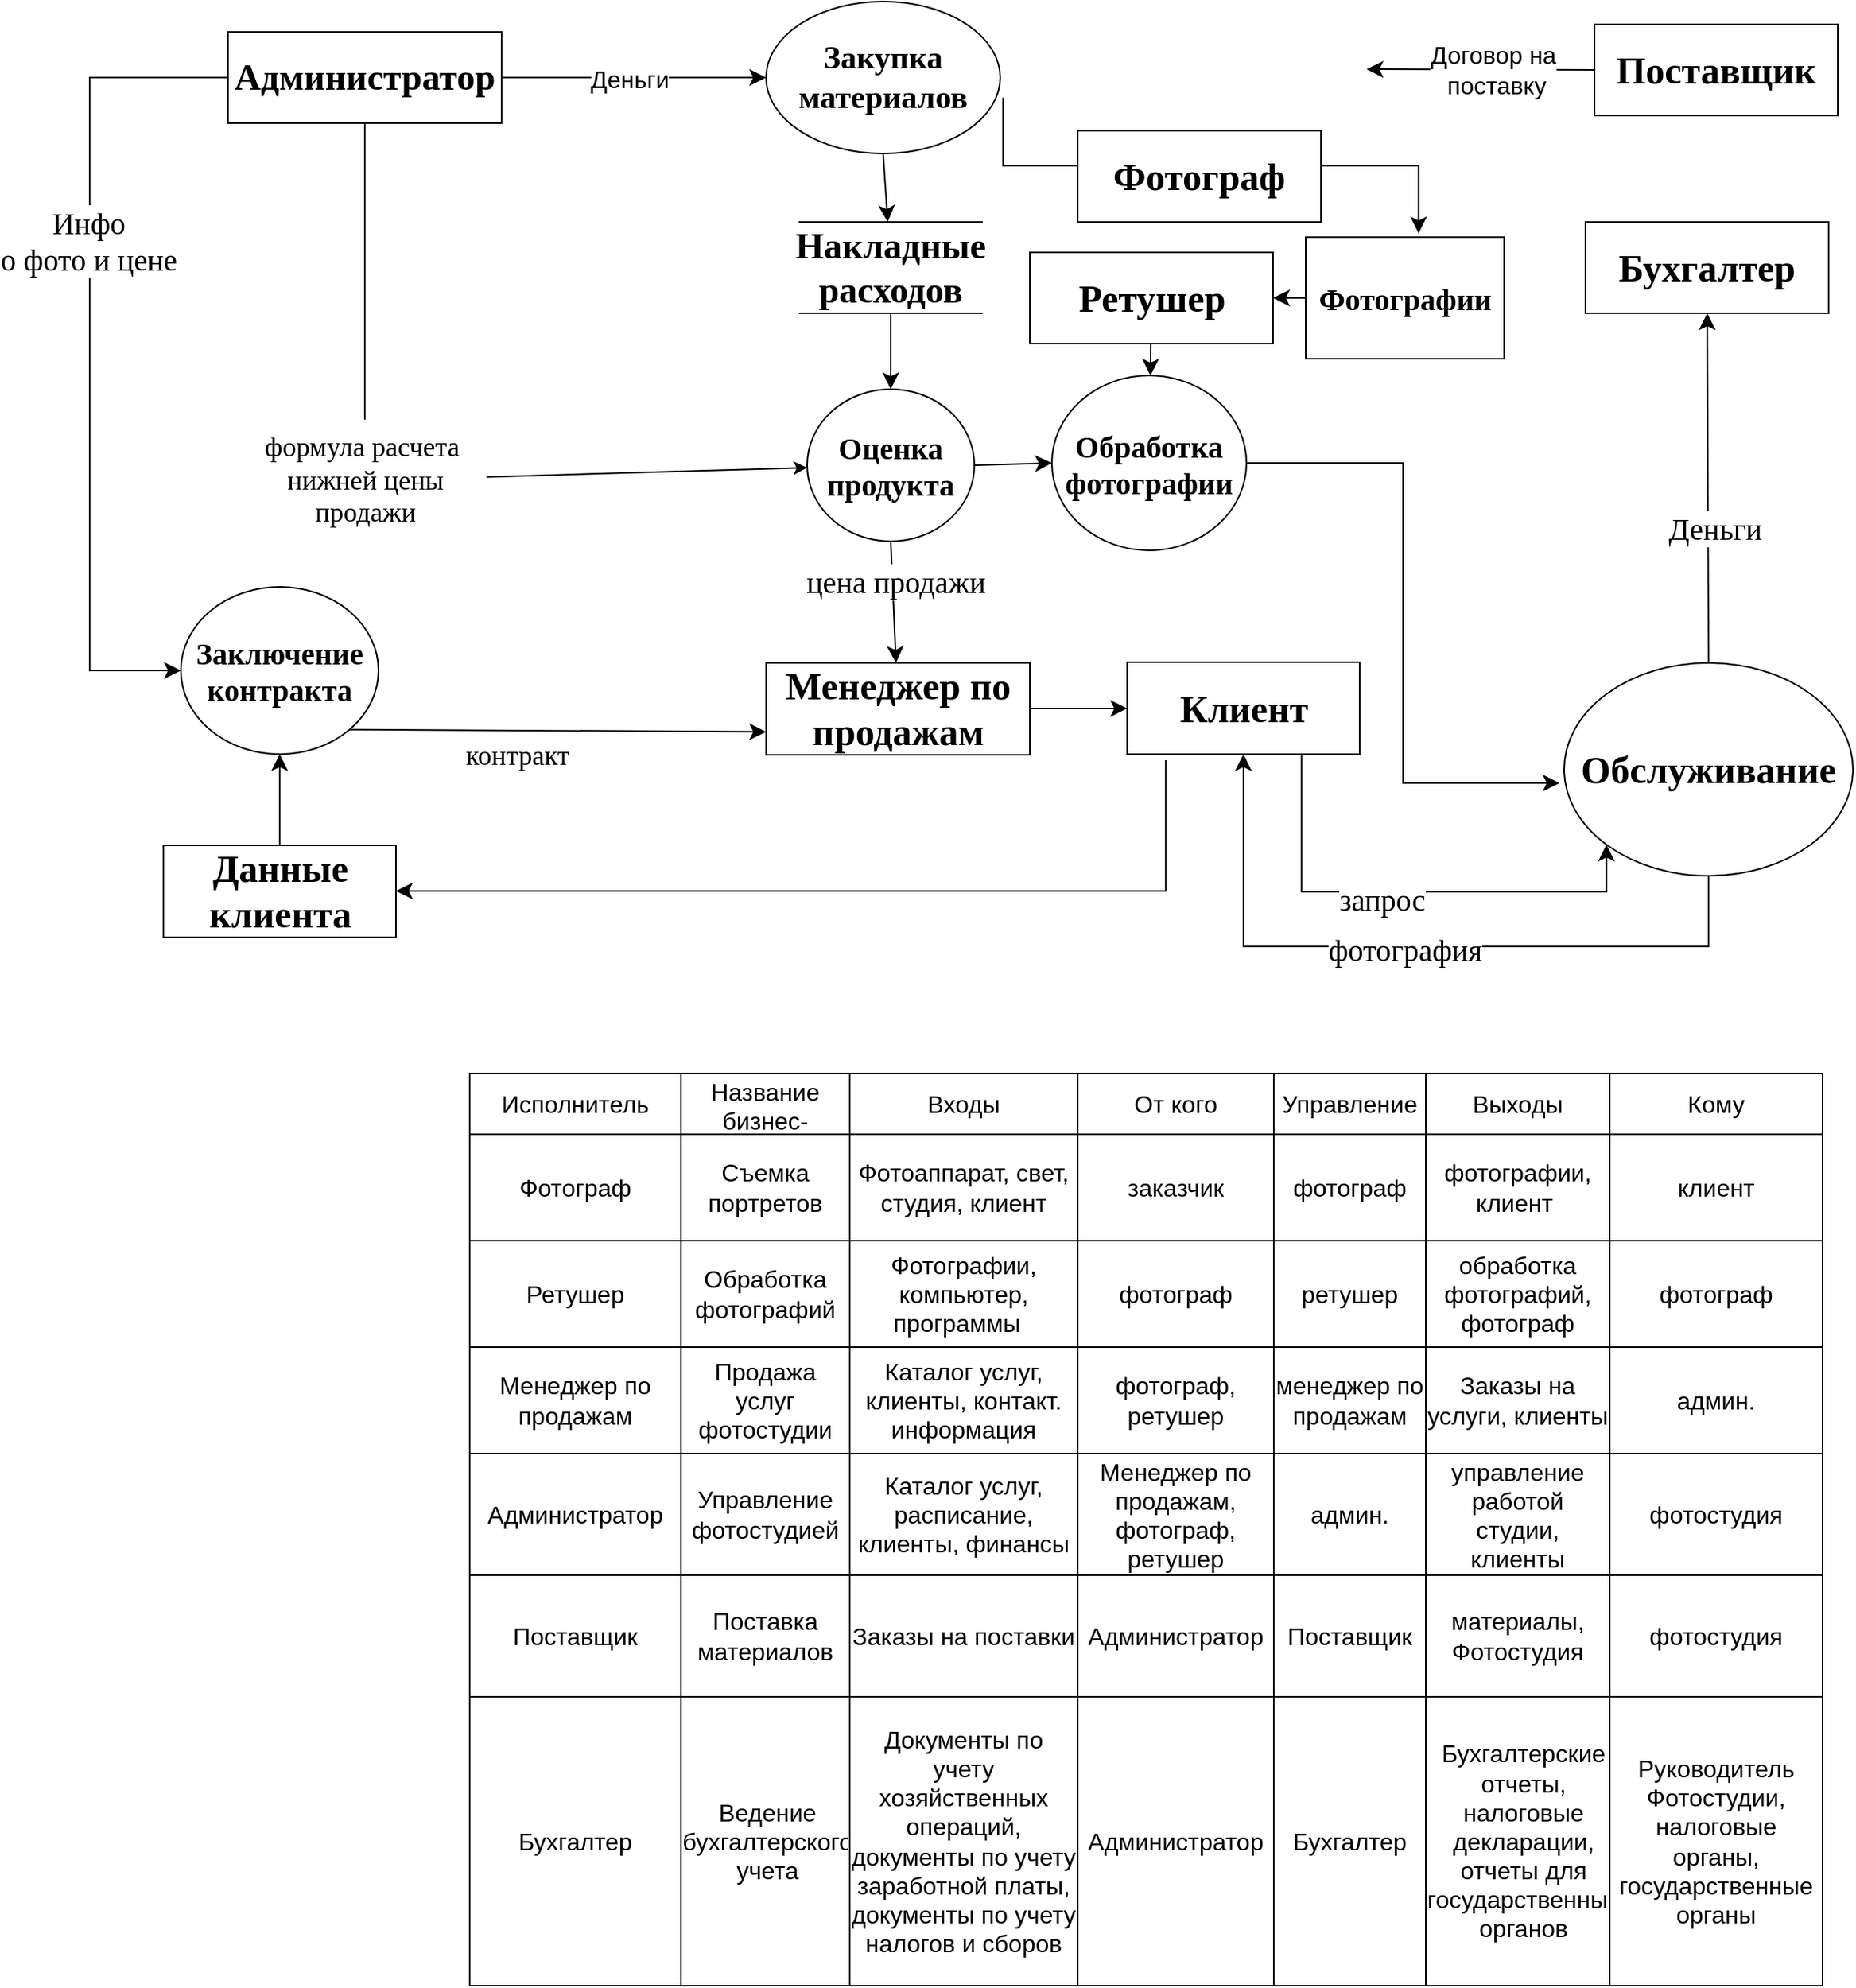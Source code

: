<mxfile version="22.1.20" type="github">
  <diagram name="Страница — 1" id="czUcI-qYhw4pRouQP_-Z">
    <mxGraphModel dx="1906" dy="1531" grid="1" gridSize="10" guides="1" tooltips="1" connect="1" arrows="1" fold="1" page="1" pageScale="1" pageWidth="827" pageHeight="1169" math="0" shadow="0">
      <root>
        <mxCell id="0" />
        <mxCell id="1" parent="0" />
        <mxCell id="3foTuXjZa9yjILKBP0uG-3" value="&lt;b style=&quot;border-color: var(--border-color); font-family: &amp;quot;Times New Roman&amp;quot;; font-size: 21px;&quot;&gt;Закупка материалов&lt;/b&gt;" style="ellipse;whiteSpace=wrap;html=1;" parent="1" vertex="1">
          <mxGeometry x="105" y="35" width="154" height="100" as="geometry" />
        </mxCell>
        <mxCell id="3foTuXjZa9yjILKBP0uG-4" value="&lt;font size=&quot;1&quot; face=&quot;Times New Roman&quot; style=&quot;&quot;&gt;&lt;b style=&quot;font-size: 20px;&quot;&gt;Заключение контракта&lt;/b&gt;&lt;/font&gt;" style="ellipse;whiteSpace=wrap;html=1;" parent="1" vertex="1">
          <mxGeometry x="-280" y="420" width="130" height="110" as="geometry" />
        </mxCell>
        <mxCell id="3foTuXjZa9yjILKBP0uG-5" value="&lt;font style=&quot;font-size: 25px;&quot; face=&quot;Times New Roman&quot;&gt;&lt;b&gt;Обслуживание&lt;/b&gt;&lt;/font&gt;" style="ellipse;whiteSpace=wrap;html=1;" parent="1" vertex="1">
          <mxGeometry x="630" y="470" width="190" height="140" as="geometry" />
        </mxCell>
        <mxCell id="qbAMwlXeR4gNUbQ7bPje-84" style="edgeStyle=none;curved=1;rounded=0;orthogonalLoop=1;jettySize=auto;html=1;exitX=0.5;exitY=1;exitDx=0;exitDy=0;fontSize=12;startSize=8;endSize=8;" edge="1" parent="1" source="3foTuXjZa9yjILKBP0uG-6" target="3foTuXjZa9yjILKBP0uG-18">
          <mxGeometry relative="1" as="geometry" />
        </mxCell>
        <mxCell id="qbAMwlXeR4gNUbQ7bPje-85" value="&lt;font face=&quot;Times New Roman&quot; style=&quot;font-size: 20px;&quot;&gt;цена продажи&lt;/font&gt;" style="edgeLabel;html=1;align=center;verticalAlign=middle;resizable=0;points=[];fontSize=16;" vertex="1" connectable="0" parent="qbAMwlXeR4gNUbQ7bPje-84">
          <mxGeometry x="-0.354" y="2" relative="1" as="geometry">
            <mxPoint as="offset" />
          </mxGeometry>
        </mxCell>
        <mxCell id="qbAMwlXeR4gNUbQ7bPje-137" style="edgeStyle=none;curved=1;rounded=0;orthogonalLoop=1;jettySize=auto;html=1;exitX=1;exitY=0.5;exitDx=0;exitDy=0;entryX=0;entryY=0.5;entryDx=0;entryDy=0;fontSize=12;startSize=8;endSize=8;" edge="1" parent="1" source="3foTuXjZa9yjILKBP0uG-6" target="qbAMwlXeR4gNUbQ7bPje-127">
          <mxGeometry relative="1" as="geometry" />
        </mxCell>
        <mxCell id="3foTuXjZa9yjILKBP0uG-6" value="&lt;b style=&quot;border-color: var(--border-color); font-size: 16px;&quot;&gt;&lt;font style=&quot;border-color: var(--border-color); font-size: 20px;&quot; face=&quot;Times New Roman&quot;&gt;Оценка продукта&lt;/font&gt;&lt;/b&gt;" style="ellipse;whiteSpace=wrap;html=1;" parent="1" vertex="1">
          <mxGeometry x="132" y="290" width="110" height="100" as="geometry" />
        </mxCell>
        <mxCell id="3foTuXjZa9yjILKBP0uG-13" value="" style="rounded=0;whiteSpace=wrap;html=1;" parent="1" vertex="1">
          <mxGeometry x="650" y="50" width="160" height="60" as="geometry" />
        </mxCell>
        <mxCell id="qbAMwlXeR4gNUbQ7bPje-88" style="edgeStyle=none;curved=1;rounded=0;orthogonalLoop=1;jettySize=auto;html=1;fontSize=12;startSize=8;endSize=8;exitX=0.5;exitY=0;exitDx=0;exitDy=0;" edge="1" parent="1" source="3foTuXjZa9yjILKBP0uG-5" target="3foTuXjZa9yjILKBP0uG-14">
          <mxGeometry relative="1" as="geometry">
            <mxPoint x="740" y="313" as="sourcePoint" />
            <mxPoint x="740.806" y="542.5" as="targetPoint" />
          </mxGeometry>
        </mxCell>
        <mxCell id="qbAMwlXeR4gNUbQ7bPje-91" value="&lt;font size=&quot;1&quot; face=&quot;Times New Roman&quot; style=&quot;&quot;&gt;&lt;span style=&quot;font-size: 20px;&quot;&gt;Деньги&lt;/span&gt;&lt;/font&gt;" style="edgeLabel;html=1;align=center;verticalAlign=middle;resizable=0;points=[];fontSize=16;" vertex="1" connectable="0" parent="qbAMwlXeR4gNUbQ7bPje-88">
          <mxGeometry x="-0.221" y="-4" relative="1" as="geometry">
            <mxPoint as="offset" />
          </mxGeometry>
        </mxCell>
        <mxCell id="3foTuXjZa9yjILKBP0uG-14" value="&lt;font face=&quot;Times New Roman&quot; style=&quot;font-size: 25px;&quot;&gt;&lt;b&gt;Бухгалтер&lt;/b&gt;&lt;/font&gt;" style="rounded=0;whiteSpace=wrap;html=1;" parent="1" vertex="1">
          <mxGeometry x="644" y="180" width="160" height="60" as="geometry" />
        </mxCell>
        <mxCell id="3foTuXjZa9yjILKBP0uG-15" value="&lt;font style=&quot;font-size: 25px;&quot; face=&quot;Times New Roman&quot;&gt;&lt;b&gt;Клиент&lt;/b&gt;&lt;/font&gt;" style="rounded=0;whiteSpace=wrap;html=1;" parent="1" vertex="1">
          <mxGeometry x="342.5" y="469.55" width="153" height="60.45" as="geometry" />
        </mxCell>
        <mxCell id="qbAMwlXeR4gNUbQ7bPje-76" style="edgeStyle=none;curved=1;rounded=0;orthogonalLoop=1;jettySize=auto;html=1;exitX=0.5;exitY=0;exitDx=0;exitDy=0;fontSize=12;startSize=8;endSize=8;" edge="1" parent="1" source="3foTuXjZa9yjILKBP0uG-16" target="3foTuXjZa9yjILKBP0uG-4">
          <mxGeometry relative="1" as="geometry" />
        </mxCell>
        <mxCell id="3foTuXjZa9yjILKBP0uG-16" value="&lt;b&gt;&lt;font style=&quot;font-size: 25px;&quot; face=&quot;Times New Roman&quot;&gt;Данные клиента&lt;/font&gt;&lt;/b&gt;" style="rounded=0;whiteSpace=wrap;html=1;" parent="1" vertex="1">
          <mxGeometry x="-291.5" y="590" width="153" height="60.45" as="geometry" />
        </mxCell>
        <mxCell id="qbAMwlXeR4gNUbQ7bPje-138" style="edgeStyle=none;curved=1;rounded=0;orthogonalLoop=1;jettySize=auto;html=1;exitX=0;exitY=0.5;exitDx=0;exitDy=0;entryX=1;entryY=0.5;entryDx=0;entryDy=0;fontSize=12;startSize=8;endSize=8;" edge="1" parent="1" source="3foTuXjZa9yjILKBP0uG-17" target="qbAMwlXeR4gNUbQ7bPje-124">
          <mxGeometry relative="1" as="geometry" />
        </mxCell>
        <mxCell id="3foTuXjZa9yjILKBP0uG-17" value="&lt;font style=&quot;font-size: 20px;&quot; face=&quot;Times New Roman&quot;&gt;&lt;b&gt;Фотографии&lt;/b&gt;&lt;/font&gt;" style="rounded=0;whiteSpace=wrap;html=1;" parent="1" vertex="1">
          <mxGeometry x="460" y="190" width="130.5" height="80" as="geometry" />
        </mxCell>
        <mxCell id="qbAMwlXeR4gNUbQ7bPje-73" style="edgeStyle=none;curved=1;rounded=0;orthogonalLoop=1;jettySize=auto;html=1;fontSize=12;startSize=8;endSize=8;" edge="1" parent="1" source="3foTuXjZa9yjILKBP0uG-18" target="3foTuXjZa9yjILKBP0uG-15">
          <mxGeometry relative="1" as="geometry" />
        </mxCell>
        <mxCell id="3foTuXjZa9yjILKBP0uG-18" value="&lt;b&gt;&lt;font style=&quot;font-size: 25px;&quot; face=&quot;Times New Roman&quot;&gt;Менеджер по продажам&lt;/font&gt;&lt;/b&gt;" style="rounded=0;whiteSpace=wrap;html=1;" parent="1" vertex="1">
          <mxGeometry x="105" y="470" width="173.5" height="60.45" as="geometry" />
        </mxCell>
        <mxCell id="qbAMwlXeR4gNUbQ7bPje-114" style="edgeStyle=none;curved=1;rounded=0;orthogonalLoop=1;jettySize=auto;html=1;exitX=0.5;exitY=1;exitDx=0;exitDy=0;entryX=0.5;entryY=0;entryDx=0;entryDy=0;fontSize=12;startSize=8;endSize=8;" edge="1" parent="1" source="3foTuXjZa9yjILKBP0uG-20" target="3foTuXjZa9yjILKBP0uG-6">
          <mxGeometry relative="1" as="geometry" />
        </mxCell>
        <mxCell id="3foTuXjZa9yjILKBP0uG-20" value="&lt;b style=&quot;border-color: var(--border-color); font-family: &amp;quot;Times New Roman&amp;quot;; font-size: 24px;&quot;&gt;Накладные&lt;br style=&quot;border-color: var(--border-color);&quot;&gt;расходов&lt;/b&gt;" style="shape=partialRectangle;whiteSpace=wrap;html=1;left=0;right=0;fillColor=none;" parent="1" vertex="1">
          <mxGeometry x="127" y="180" width="120" height="60" as="geometry" />
        </mxCell>
        <mxCell id="3foTuXjZa9yjILKBP0uG-24" value="&lt;font style=&quot;font-size: 18px;&quot; face=&quot;Times New Roman&quot;&gt;формула расчета&amp;nbsp;&lt;br&gt;нижней цены&lt;br&gt;продажи&lt;/font&gt;" style="text;html=1;align=center;verticalAlign=middle;resizable=0;points=[];autosize=1;strokeColor=none;fillColor=none;" parent="1" vertex="1">
          <mxGeometry x="-239" y="310" width="160" height="80" as="geometry" />
        </mxCell>
        <mxCell id="3foTuXjZa9yjILKBP0uG-25" value="" style="edgeStyle=none;orthogonalLoop=1;jettySize=auto;html=1;rounded=0;" parent="1" source="3foTuXjZa9yjILKBP0uG-24" target="3foTuXjZa9yjILKBP0uG-6" edge="1">
          <mxGeometry width="100" relative="1" as="geometry">
            <mxPoint x="270" y="350" as="sourcePoint" />
            <mxPoint x="370" y="350" as="targetPoint" />
            <Array as="points" />
          </mxGeometry>
        </mxCell>
        <mxCell id="3foTuXjZa9yjILKBP0uG-26" value="" style="endArrow=none;html=1;rounded=0;entryX=0.5;entryY=1;entryDx=0;entryDy=0;" parent="1" source="3foTuXjZa9yjILKBP0uG-24" target="3foTuXjZa9yjILKBP0uG-19" edge="1">
          <mxGeometry width="50" height="50" relative="1" as="geometry">
            <mxPoint x="420" y="560" as="sourcePoint" />
            <mxPoint x="470" y="510" as="targetPoint" />
            <Array as="points" />
          </mxGeometry>
        </mxCell>
        <mxCell id="qbAMwlXeR4gNUbQ7bPje-11" style="edgeStyle=none;curved=1;rounded=0;orthogonalLoop=1;jettySize=auto;html=1;exitX=0;exitY=0.5;exitDx=0;exitDy=0;fontSize=12;startSize=8;endSize=8;" edge="1" parent="1" source="qbAMwlXeR4gNUbQ7bPje-4">
          <mxGeometry relative="1" as="geometry">
            <mxPoint x="500" y="79.538" as="targetPoint" />
          </mxGeometry>
        </mxCell>
        <mxCell id="qbAMwlXeR4gNUbQ7bPje-94" value="Договор на&lt;br&gt;&amp;nbsp;поставку" style="edgeLabel;html=1;align=center;verticalAlign=middle;resizable=0;points=[];fontSize=16;" vertex="1" connectable="0" parent="qbAMwlXeR4gNUbQ7bPje-11">
          <mxGeometry x="-0.098" y="-3" relative="1" as="geometry">
            <mxPoint y="3" as="offset" />
          </mxGeometry>
        </mxCell>
        <mxCell id="qbAMwlXeR4gNUbQ7bPje-4" value="&lt;font style=&quot;font-size: 25px;&quot; face=&quot;Times New Roman&quot;&gt;&lt;b&gt;Поставщик&lt;/b&gt;&lt;/font&gt;" style="text;html=1;strokeColor=none;fillColor=none;align=center;verticalAlign=middle;whiteSpace=wrap;rounded=0;fontSize=16;" vertex="1" parent="1">
          <mxGeometry x="650" y="61.25" width="160" height="37.5" as="geometry" />
        </mxCell>
        <mxCell id="qbAMwlXeR4gNUbQ7bPje-5" value="" style="group" vertex="1" connectable="0" parent="1">
          <mxGeometry x="-250" y="55" width="181" height="60" as="geometry" />
        </mxCell>
        <mxCell id="qbAMwlXeR4gNUbQ7bPje-2" value="&lt;br&gt;&lt;font face=&quot;Times New Roman&quot;&gt;&lt;span style=&quot;font-size: 20px;&quot;&gt;&lt;b&gt;&lt;br&gt;&lt;/b&gt;&lt;/span&gt;&lt;/font&gt;" style="text;html=1;strokeColor=none;fillColor=none;align=center;verticalAlign=middle;whiteSpace=wrap;rounded=0;fontSize=16;" vertex="1" parent="qbAMwlXeR4gNUbQ7bPje-5">
          <mxGeometry x="15.469" y="4.271" width="149.062" height="42.708" as="geometry" />
        </mxCell>
        <mxCell id="3foTuXjZa9yjILKBP0uG-19" value="&lt;font style=&quot;font-size: 24px;&quot; face=&quot;Times New Roman&quot;&gt;&lt;b&gt;Администратор&lt;/b&gt;&lt;/font&gt;" style="rounded=0;whiteSpace=wrap;html=1;" parent="qbAMwlXeR4gNUbQ7bPje-5" vertex="1">
          <mxGeometry x="1" width="180" height="60" as="geometry" />
        </mxCell>
        <mxCell id="qbAMwlXeR4gNUbQ7bPje-9" style="edgeStyle=none;curved=1;rounded=0;orthogonalLoop=1;jettySize=auto;html=1;exitX=1;exitY=0.5;exitDx=0;exitDy=0;entryX=0;entryY=0.5;entryDx=0;entryDy=0;fontSize=12;startSize=8;endSize=8;" edge="1" parent="1" source="3foTuXjZa9yjILKBP0uG-19" target="3foTuXjZa9yjILKBP0uG-3">
          <mxGeometry relative="1" as="geometry">
            <mxPoint x="240" y="84.375" as="sourcePoint" />
          </mxGeometry>
        </mxCell>
        <mxCell id="qbAMwlXeR4gNUbQ7bPje-95" value="Деньги" style="edgeLabel;html=1;align=center;verticalAlign=middle;resizable=0;points=[];fontSize=16;" vertex="1" connectable="0" parent="qbAMwlXeR4gNUbQ7bPje-9">
          <mxGeometry x="-0.041" y="5" relative="1" as="geometry">
            <mxPoint y="6" as="offset" />
          </mxGeometry>
        </mxCell>
        <mxCell id="qbAMwlXeR4gNUbQ7bPje-15" value="" style="shape=table;startSize=0;container=1;collapsible=0;childLayout=tableLayout;fontSize=16;" vertex="1" parent="1">
          <mxGeometry x="-90" y="740" width="890" height="600" as="geometry" />
        </mxCell>
        <mxCell id="qbAMwlXeR4gNUbQ7bPje-16" value="" style="shape=tableRow;horizontal=0;startSize=0;swimlaneHead=0;swimlaneBody=0;strokeColor=inherit;top=0;left=0;bottom=0;right=0;collapsible=0;dropTarget=0;fillColor=none;points=[[0,0.5],[1,0.5]];portConstraint=eastwest;fontSize=16;" vertex="1" parent="qbAMwlXeR4gNUbQ7bPje-15">
          <mxGeometry width="890" height="40" as="geometry" />
        </mxCell>
        <mxCell id="qbAMwlXeR4gNUbQ7bPje-17" value="Исполнитель" style="shape=partialRectangle;html=1;whiteSpace=wrap;connectable=0;strokeColor=inherit;overflow=hidden;fillColor=none;top=0;left=0;bottom=0;right=0;pointerEvents=1;fontSize=16;" vertex="1" parent="qbAMwlXeR4gNUbQ7bPje-16">
          <mxGeometry width="139" height="40" as="geometry">
            <mxRectangle width="139" height="40" as="alternateBounds" />
          </mxGeometry>
        </mxCell>
        <mxCell id="qbAMwlXeR4gNUbQ7bPje-18" value="Название бизнес-процесса" style="shape=partialRectangle;html=1;whiteSpace=wrap;connectable=0;strokeColor=inherit;overflow=hidden;fillColor=none;top=0;left=0;bottom=0;right=0;pointerEvents=1;fontSize=16;" vertex="1" parent="qbAMwlXeR4gNUbQ7bPje-16">
          <mxGeometry x="139" width="111" height="40" as="geometry">
            <mxRectangle width="111" height="40" as="alternateBounds" />
          </mxGeometry>
        </mxCell>
        <mxCell id="qbAMwlXeR4gNUbQ7bPje-19" value="Входы" style="shape=partialRectangle;html=1;whiteSpace=wrap;connectable=0;strokeColor=inherit;overflow=hidden;fillColor=none;top=0;left=0;bottom=0;right=0;pointerEvents=1;fontSize=16;" vertex="1" parent="qbAMwlXeR4gNUbQ7bPje-16">
          <mxGeometry x="250" width="150" height="40" as="geometry">
            <mxRectangle width="150" height="40" as="alternateBounds" />
          </mxGeometry>
        </mxCell>
        <mxCell id="qbAMwlXeR4gNUbQ7bPje-20" value="От кого" style="shape=partialRectangle;html=1;whiteSpace=wrap;connectable=0;strokeColor=inherit;overflow=hidden;fillColor=none;top=0;left=0;bottom=0;right=0;pointerEvents=1;fontSize=16;" vertex="1" parent="qbAMwlXeR4gNUbQ7bPje-16">
          <mxGeometry x="400" width="129" height="40" as="geometry">
            <mxRectangle width="129" height="40" as="alternateBounds" />
          </mxGeometry>
        </mxCell>
        <mxCell id="qbAMwlXeR4gNUbQ7bPje-21" value="Управление" style="shape=partialRectangle;html=1;whiteSpace=wrap;connectable=0;strokeColor=inherit;overflow=hidden;fillColor=none;top=0;left=0;bottom=0;right=0;pointerEvents=1;fontSize=16;" vertex="1" parent="qbAMwlXeR4gNUbQ7bPje-16">
          <mxGeometry x="529" width="100" height="40" as="geometry">
            <mxRectangle width="100" height="40" as="alternateBounds" />
          </mxGeometry>
        </mxCell>
        <mxCell id="qbAMwlXeR4gNUbQ7bPje-22" value="Выходы" style="shape=partialRectangle;html=1;whiteSpace=wrap;connectable=0;strokeColor=inherit;overflow=hidden;fillColor=none;top=0;left=0;bottom=0;right=0;pointerEvents=1;fontSize=16;" vertex="1" parent="qbAMwlXeR4gNUbQ7bPje-16">
          <mxGeometry x="629" width="121" height="40" as="geometry">
            <mxRectangle width="121" height="40" as="alternateBounds" />
          </mxGeometry>
        </mxCell>
        <mxCell id="qbAMwlXeR4gNUbQ7bPje-23" value="Кому" style="shape=partialRectangle;html=1;whiteSpace=wrap;connectable=0;strokeColor=inherit;overflow=hidden;fillColor=none;top=0;left=0;bottom=0;right=0;pointerEvents=1;fontSize=16;" vertex="1" parent="qbAMwlXeR4gNUbQ7bPje-16">
          <mxGeometry x="750" width="140" height="40" as="geometry">
            <mxRectangle width="140" height="40" as="alternateBounds" />
          </mxGeometry>
        </mxCell>
        <mxCell id="qbAMwlXeR4gNUbQ7bPje-24" value="" style="shape=tableRow;horizontal=0;startSize=0;swimlaneHead=0;swimlaneBody=0;strokeColor=inherit;top=0;left=0;bottom=0;right=0;collapsible=0;dropTarget=0;fillColor=none;points=[[0,0.5],[1,0.5]];portConstraint=eastwest;fontSize=16;" vertex="1" parent="qbAMwlXeR4gNUbQ7bPje-15">
          <mxGeometry y="40" width="890" height="70" as="geometry" />
        </mxCell>
        <mxCell id="qbAMwlXeR4gNUbQ7bPje-25" value="Фотограф" style="shape=partialRectangle;html=1;whiteSpace=wrap;connectable=0;strokeColor=inherit;overflow=hidden;fillColor=none;top=0;left=0;bottom=0;right=0;pointerEvents=1;fontSize=16;" vertex="1" parent="qbAMwlXeR4gNUbQ7bPje-24">
          <mxGeometry width="139" height="70" as="geometry">
            <mxRectangle width="139" height="70" as="alternateBounds" />
          </mxGeometry>
        </mxCell>
        <mxCell id="qbAMwlXeR4gNUbQ7bPje-26" value="Съемка портретов" style="shape=partialRectangle;html=1;whiteSpace=wrap;connectable=0;strokeColor=inherit;overflow=hidden;fillColor=none;top=0;left=0;bottom=0;right=0;pointerEvents=1;fontSize=16;" vertex="1" parent="qbAMwlXeR4gNUbQ7bPje-24">
          <mxGeometry x="139" width="111" height="70" as="geometry">
            <mxRectangle width="111" height="70" as="alternateBounds" />
          </mxGeometry>
        </mxCell>
        <mxCell id="qbAMwlXeR4gNUbQ7bPje-27" value="Фотоаппарат, свет, студия, клиент" style="shape=partialRectangle;html=1;whiteSpace=wrap;connectable=0;strokeColor=inherit;overflow=hidden;fillColor=none;top=0;left=0;bottom=0;right=0;pointerEvents=1;fontSize=16;" vertex="1" parent="qbAMwlXeR4gNUbQ7bPje-24">
          <mxGeometry x="250" width="150" height="70" as="geometry">
            <mxRectangle width="150" height="70" as="alternateBounds" />
          </mxGeometry>
        </mxCell>
        <mxCell id="qbAMwlXeR4gNUbQ7bPje-28" value="заказчик" style="shape=partialRectangle;html=1;whiteSpace=wrap;connectable=0;strokeColor=inherit;overflow=hidden;fillColor=none;top=0;left=0;bottom=0;right=0;pointerEvents=1;fontSize=16;" vertex="1" parent="qbAMwlXeR4gNUbQ7bPje-24">
          <mxGeometry x="400" width="129" height="70" as="geometry">
            <mxRectangle width="129" height="70" as="alternateBounds" />
          </mxGeometry>
        </mxCell>
        <mxCell id="qbAMwlXeR4gNUbQ7bPje-29" value="фотограф" style="shape=partialRectangle;html=1;whiteSpace=wrap;connectable=0;strokeColor=inherit;overflow=hidden;fillColor=none;top=0;left=0;bottom=0;right=0;pointerEvents=1;fontSize=16;" vertex="1" parent="qbAMwlXeR4gNUbQ7bPje-24">
          <mxGeometry x="529" width="100" height="70" as="geometry">
            <mxRectangle width="100" height="70" as="alternateBounds" />
          </mxGeometry>
        </mxCell>
        <mxCell id="qbAMwlXeR4gNUbQ7bPje-30" value="фотографии, клиент&amp;nbsp;" style="shape=partialRectangle;html=1;whiteSpace=wrap;connectable=0;strokeColor=inherit;overflow=hidden;fillColor=none;top=0;left=0;bottom=0;right=0;pointerEvents=1;fontSize=16;" vertex="1" parent="qbAMwlXeR4gNUbQ7bPje-24">
          <mxGeometry x="629" width="121" height="70" as="geometry">
            <mxRectangle width="121" height="70" as="alternateBounds" />
          </mxGeometry>
        </mxCell>
        <mxCell id="qbAMwlXeR4gNUbQ7bPje-31" value="клиент" style="shape=partialRectangle;html=1;whiteSpace=wrap;connectable=0;strokeColor=inherit;overflow=hidden;fillColor=none;top=0;left=0;bottom=0;right=0;pointerEvents=1;fontSize=16;" vertex="1" parent="qbAMwlXeR4gNUbQ7bPje-24">
          <mxGeometry x="750" width="140" height="70" as="geometry">
            <mxRectangle width="140" height="70" as="alternateBounds" />
          </mxGeometry>
        </mxCell>
        <mxCell id="qbAMwlXeR4gNUbQ7bPje-32" style="shape=tableRow;horizontal=0;startSize=0;swimlaneHead=0;swimlaneBody=0;strokeColor=inherit;top=0;left=0;bottom=0;right=0;collapsible=0;dropTarget=0;fillColor=none;points=[[0,0.5],[1,0.5]];portConstraint=eastwest;fontSize=16;" vertex="1" parent="qbAMwlXeR4gNUbQ7bPje-15">
          <mxGeometry y="110" width="890" height="70" as="geometry" />
        </mxCell>
        <mxCell id="qbAMwlXeR4gNUbQ7bPje-33" value="Ретушер" style="shape=partialRectangle;html=1;whiteSpace=wrap;connectable=0;strokeColor=inherit;overflow=hidden;fillColor=none;top=0;left=0;bottom=0;right=0;pointerEvents=1;fontSize=16;" vertex="1" parent="qbAMwlXeR4gNUbQ7bPje-32">
          <mxGeometry width="139" height="70" as="geometry">
            <mxRectangle width="139" height="70" as="alternateBounds" />
          </mxGeometry>
        </mxCell>
        <mxCell id="qbAMwlXeR4gNUbQ7bPje-34" value="Обработка фотографий" style="shape=partialRectangle;html=1;whiteSpace=wrap;connectable=0;strokeColor=inherit;overflow=hidden;fillColor=none;top=0;left=0;bottom=0;right=0;pointerEvents=1;fontSize=16;" vertex="1" parent="qbAMwlXeR4gNUbQ7bPje-32">
          <mxGeometry x="139" width="111" height="70" as="geometry">
            <mxRectangle width="111" height="70" as="alternateBounds" />
          </mxGeometry>
        </mxCell>
        <mxCell id="qbAMwlXeR4gNUbQ7bPje-35" value="Фотографии, компьютер, программы&amp;nbsp;&amp;nbsp;" style="shape=partialRectangle;html=1;whiteSpace=wrap;connectable=0;strokeColor=inherit;overflow=hidden;fillColor=none;top=0;left=0;bottom=0;right=0;pointerEvents=1;fontSize=16;" vertex="1" parent="qbAMwlXeR4gNUbQ7bPje-32">
          <mxGeometry x="250" width="150" height="70" as="geometry">
            <mxRectangle width="150" height="70" as="alternateBounds" />
          </mxGeometry>
        </mxCell>
        <mxCell id="qbAMwlXeR4gNUbQ7bPje-36" value="фотограф" style="shape=partialRectangle;html=1;whiteSpace=wrap;connectable=0;strokeColor=inherit;overflow=hidden;fillColor=none;top=0;left=0;bottom=0;right=0;pointerEvents=1;fontSize=16;" vertex="1" parent="qbAMwlXeR4gNUbQ7bPje-32">
          <mxGeometry x="400" width="129" height="70" as="geometry">
            <mxRectangle width="129" height="70" as="alternateBounds" />
          </mxGeometry>
        </mxCell>
        <mxCell id="qbAMwlXeR4gNUbQ7bPje-37" value="ретушер" style="shape=partialRectangle;html=1;whiteSpace=wrap;connectable=0;strokeColor=inherit;overflow=hidden;fillColor=none;top=0;left=0;bottom=0;right=0;pointerEvents=1;fontSize=16;" vertex="1" parent="qbAMwlXeR4gNUbQ7bPje-32">
          <mxGeometry x="529" width="100" height="70" as="geometry">
            <mxRectangle width="100" height="70" as="alternateBounds" />
          </mxGeometry>
        </mxCell>
        <mxCell id="qbAMwlXeR4gNUbQ7bPje-38" value="обработка фотографий, фотограф" style="shape=partialRectangle;html=1;whiteSpace=wrap;connectable=0;strokeColor=inherit;overflow=hidden;fillColor=none;top=0;left=0;bottom=0;right=0;pointerEvents=1;fontSize=16;" vertex="1" parent="qbAMwlXeR4gNUbQ7bPje-32">
          <mxGeometry x="629" width="121" height="70" as="geometry">
            <mxRectangle width="121" height="70" as="alternateBounds" />
          </mxGeometry>
        </mxCell>
        <mxCell id="qbAMwlXeR4gNUbQ7bPje-39" value="фотограф" style="shape=partialRectangle;html=1;whiteSpace=wrap;connectable=0;strokeColor=inherit;overflow=hidden;fillColor=none;top=0;left=0;bottom=0;right=0;pointerEvents=1;fontSize=16;" vertex="1" parent="qbAMwlXeR4gNUbQ7bPje-32">
          <mxGeometry x="750" width="140" height="70" as="geometry">
            <mxRectangle width="140" height="70" as="alternateBounds" />
          </mxGeometry>
        </mxCell>
        <mxCell id="qbAMwlXeR4gNUbQ7bPje-40" style="shape=tableRow;horizontal=0;startSize=0;swimlaneHead=0;swimlaneBody=0;strokeColor=inherit;top=0;left=0;bottom=0;right=0;collapsible=0;dropTarget=0;fillColor=none;points=[[0,0.5],[1,0.5]];portConstraint=eastwest;fontSize=16;" vertex="1" parent="qbAMwlXeR4gNUbQ7bPje-15">
          <mxGeometry y="180" width="890" height="70" as="geometry" />
        </mxCell>
        <mxCell id="qbAMwlXeR4gNUbQ7bPje-41" value="Менеджер по продажам" style="shape=partialRectangle;html=1;whiteSpace=wrap;connectable=0;strokeColor=inherit;overflow=hidden;fillColor=none;top=0;left=0;bottom=0;right=0;pointerEvents=1;fontSize=16;" vertex="1" parent="qbAMwlXeR4gNUbQ7bPje-40">
          <mxGeometry width="139" height="70" as="geometry">
            <mxRectangle width="139" height="70" as="alternateBounds" />
          </mxGeometry>
        </mxCell>
        <mxCell id="qbAMwlXeR4gNUbQ7bPje-42" value="Продажа услуг фотостудии" style="shape=partialRectangle;html=1;whiteSpace=wrap;connectable=0;strokeColor=inherit;overflow=hidden;fillColor=none;top=0;left=0;bottom=0;right=0;pointerEvents=1;fontSize=16;" vertex="1" parent="qbAMwlXeR4gNUbQ7bPje-40">
          <mxGeometry x="139" width="111" height="70" as="geometry">
            <mxRectangle width="111" height="70" as="alternateBounds" />
          </mxGeometry>
        </mxCell>
        <mxCell id="qbAMwlXeR4gNUbQ7bPje-43" value="Каталог услуг, клиенты, контакт. информация" style="shape=partialRectangle;html=1;whiteSpace=wrap;connectable=0;strokeColor=inherit;overflow=hidden;fillColor=none;top=0;left=0;bottom=0;right=0;pointerEvents=1;fontSize=16;" vertex="1" parent="qbAMwlXeR4gNUbQ7bPje-40">
          <mxGeometry x="250" width="150" height="70" as="geometry">
            <mxRectangle width="150" height="70" as="alternateBounds" />
          </mxGeometry>
        </mxCell>
        <mxCell id="qbAMwlXeR4gNUbQ7bPje-44" value="фотограф, ретушер" style="shape=partialRectangle;html=1;whiteSpace=wrap;connectable=0;strokeColor=inherit;overflow=hidden;fillColor=none;top=0;left=0;bottom=0;right=0;pointerEvents=1;fontSize=16;" vertex="1" parent="qbAMwlXeR4gNUbQ7bPje-40">
          <mxGeometry x="400" width="129" height="70" as="geometry">
            <mxRectangle width="129" height="70" as="alternateBounds" />
          </mxGeometry>
        </mxCell>
        <mxCell id="qbAMwlXeR4gNUbQ7bPje-45" value="менеджер по продажам" style="shape=partialRectangle;html=1;whiteSpace=wrap;connectable=0;strokeColor=inherit;overflow=hidden;fillColor=none;top=0;left=0;bottom=0;right=0;pointerEvents=1;fontSize=16;" vertex="1" parent="qbAMwlXeR4gNUbQ7bPje-40">
          <mxGeometry x="529" width="100" height="70" as="geometry">
            <mxRectangle width="100" height="70" as="alternateBounds" />
          </mxGeometry>
        </mxCell>
        <mxCell id="qbAMwlXeR4gNUbQ7bPje-46" value="Заказы на услуги, клиенты" style="shape=partialRectangle;html=1;whiteSpace=wrap;connectable=0;strokeColor=inherit;overflow=hidden;fillColor=none;top=0;left=0;bottom=0;right=0;pointerEvents=1;fontSize=16;" vertex="1" parent="qbAMwlXeR4gNUbQ7bPje-40">
          <mxGeometry x="629" width="121" height="70" as="geometry">
            <mxRectangle width="121" height="70" as="alternateBounds" />
          </mxGeometry>
        </mxCell>
        <mxCell id="qbAMwlXeR4gNUbQ7bPje-47" value="админ." style="shape=partialRectangle;html=1;whiteSpace=wrap;connectable=0;strokeColor=inherit;overflow=hidden;fillColor=none;top=0;left=0;bottom=0;right=0;pointerEvents=1;fontSize=16;" vertex="1" parent="qbAMwlXeR4gNUbQ7bPje-40">
          <mxGeometry x="750" width="140" height="70" as="geometry">
            <mxRectangle width="140" height="70" as="alternateBounds" />
          </mxGeometry>
        </mxCell>
        <mxCell id="qbAMwlXeR4gNUbQ7bPje-48" style="shape=tableRow;horizontal=0;startSize=0;swimlaneHead=0;swimlaneBody=0;strokeColor=inherit;top=0;left=0;bottom=0;right=0;collapsible=0;dropTarget=0;fillColor=none;points=[[0,0.5],[1,0.5]];portConstraint=eastwest;fontSize=16;" vertex="1" parent="qbAMwlXeR4gNUbQ7bPje-15">
          <mxGeometry y="250" width="890" height="80" as="geometry" />
        </mxCell>
        <mxCell id="qbAMwlXeR4gNUbQ7bPje-49" value="Администратор" style="shape=partialRectangle;html=1;whiteSpace=wrap;connectable=0;strokeColor=inherit;overflow=hidden;fillColor=none;top=0;left=0;bottom=0;right=0;pointerEvents=1;fontSize=16;" vertex="1" parent="qbAMwlXeR4gNUbQ7bPje-48">
          <mxGeometry width="139" height="80" as="geometry">
            <mxRectangle width="139" height="80" as="alternateBounds" />
          </mxGeometry>
        </mxCell>
        <mxCell id="qbAMwlXeR4gNUbQ7bPje-50" value="Управление фотостудией" style="shape=partialRectangle;html=1;whiteSpace=wrap;connectable=0;strokeColor=inherit;overflow=hidden;fillColor=none;top=0;left=0;bottom=0;right=0;pointerEvents=1;fontSize=16;" vertex="1" parent="qbAMwlXeR4gNUbQ7bPje-48">
          <mxGeometry x="139" width="111" height="80" as="geometry">
            <mxRectangle width="111" height="80" as="alternateBounds" />
          </mxGeometry>
        </mxCell>
        <mxCell id="qbAMwlXeR4gNUbQ7bPje-51" value="Каталог услуг, расписание, клиенты, финансы" style="shape=partialRectangle;html=1;whiteSpace=wrap;connectable=0;strokeColor=inherit;overflow=hidden;fillColor=none;top=0;left=0;bottom=0;right=0;pointerEvents=1;fontSize=16;" vertex="1" parent="qbAMwlXeR4gNUbQ7bPje-48">
          <mxGeometry x="250" width="150" height="80" as="geometry">
            <mxRectangle width="150" height="80" as="alternateBounds" />
          </mxGeometry>
        </mxCell>
        <mxCell id="qbAMwlXeR4gNUbQ7bPje-52" value="Менеджер по продажам, фотограф, ретушер" style="shape=partialRectangle;html=1;whiteSpace=wrap;connectable=0;strokeColor=inherit;overflow=hidden;fillColor=none;top=0;left=0;bottom=0;right=0;pointerEvents=1;fontSize=16;" vertex="1" parent="qbAMwlXeR4gNUbQ7bPje-48">
          <mxGeometry x="400" width="129" height="80" as="geometry">
            <mxRectangle width="129" height="80" as="alternateBounds" />
          </mxGeometry>
        </mxCell>
        <mxCell id="qbAMwlXeR4gNUbQ7bPje-53" value="админ." style="shape=partialRectangle;html=1;whiteSpace=wrap;connectable=0;strokeColor=inherit;overflow=hidden;fillColor=none;top=0;left=0;bottom=0;right=0;pointerEvents=1;fontSize=16;" vertex="1" parent="qbAMwlXeR4gNUbQ7bPje-48">
          <mxGeometry x="529" width="100" height="80" as="geometry">
            <mxRectangle width="100" height="80" as="alternateBounds" />
          </mxGeometry>
        </mxCell>
        <mxCell id="qbAMwlXeR4gNUbQ7bPje-54" value="управление работой студии, клиенты" style="shape=partialRectangle;html=1;whiteSpace=wrap;connectable=0;strokeColor=inherit;overflow=hidden;fillColor=none;top=0;left=0;bottom=0;right=0;pointerEvents=1;fontSize=16;" vertex="1" parent="qbAMwlXeR4gNUbQ7bPje-48">
          <mxGeometry x="629" width="121" height="80" as="geometry">
            <mxRectangle width="121" height="80" as="alternateBounds" />
          </mxGeometry>
        </mxCell>
        <mxCell id="qbAMwlXeR4gNUbQ7bPje-55" value="фотостудия" style="shape=partialRectangle;html=1;whiteSpace=wrap;connectable=0;strokeColor=inherit;overflow=hidden;fillColor=none;top=0;left=0;bottom=0;right=0;pointerEvents=1;fontSize=16;" vertex="1" parent="qbAMwlXeR4gNUbQ7bPje-48">
          <mxGeometry x="750" width="140" height="80" as="geometry">
            <mxRectangle width="140" height="80" as="alternateBounds" />
          </mxGeometry>
        </mxCell>
        <mxCell id="qbAMwlXeR4gNUbQ7bPje-57" style="shape=tableRow;horizontal=0;startSize=0;swimlaneHead=0;swimlaneBody=0;strokeColor=inherit;top=0;left=0;bottom=0;right=0;collapsible=0;dropTarget=0;fillColor=none;points=[[0,0.5],[1,0.5]];portConstraint=eastwest;fontSize=16;" vertex="1" parent="qbAMwlXeR4gNUbQ7bPje-15">
          <mxGeometry y="330" width="890" height="80" as="geometry" />
        </mxCell>
        <mxCell id="qbAMwlXeR4gNUbQ7bPje-58" value="Поставщик" style="shape=partialRectangle;html=1;whiteSpace=wrap;connectable=0;strokeColor=inherit;overflow=hidden;fillColor=none;top=0;left=0;bottom=0;right=0;pointerEvents=1;fontSize=16;" vertex="1" parent="qbAMwlXeR4gNUbQ7bPje-57">
          <mxGeometry width="139" height="80" as="geometry">
            <mxRectangle width="139" height="80" as="alternateBounds" />
          </mxGeometry>
        </mxCell>
        <mxCell id="qbAMwlXeR4gNUbQ7bPje-59" value="Поставка материалов" style="shape=partialRectangle;html=1;whiteSpace=wrap;connectable=0;strokeColor=inherit;overflow=hidden;fillColor=none;top=0;left=0;bottom=0;right=0;pointerEvents=1;fontSize=16;" vertex="1" parent="qbAMwlXeR4gNUbQ7bPje-57">
          <mxGeometry x="139" width="111" height="80" as="geometry">
            <mxRectangle width="111" height="80" as="alternateBounds" />
          </mxGeometry>
        </mxCell>
        <mxCell id="qbAMwlXeR4gNUbQ7bPje-60" value="Заказы на поставки" style="shape=partialRectangle;html=1;whiteSpace=wrap;connectable=0;strokeColor=inherit;overflow=hidden;fillColor=none;top=0;left=0;bottom=0;right=0;pointerEvents=1;fontSize=16;" vertex="1" parent="qbAMwlXeR4gNUbQ7bPje-57">
          <mxGeometry x="250" width="150" height="80" as="geometry">
            <mxRectangle width="150" height="80" as="alternateBounds" />
          </mxGeometry>
        </mxCell>
        <mxCell id="qbAMwlXeR4gNUbQ7bPje-61" value="Администратор" style="shape=partialRectangle;html=1;whiteSpace=wrap;connectable=0;strokeColor=inherit;overflow=hidden;fillColor=none;top=0;left=0;bottom=0;right=0;pointerEvents=1;fontSize=16;" vertex="1" parent="qbAMwlXeR4gNUbQ7bPje-57">
          <mxGeometry x="400" width="129" height="80" as="geometry">
            <mxRectangle width="129" height="80" as="alternateBounds" />
          </mxGeometry>
        </mxCell>
        <mxCell id="qbAMwlXeR4gNUbQ7bPje-62" value="Поставщик" style="shape=partialRectangle;html=1;whiteSpace=wrap;connectable=0;strokeColor=inherit;overflow=hidden;fillColor=none;top=0;left=0;bottom=0;right=0;pointerEvents=1;fontSize=16;" vertex="1" parent="qbAMwlXeR4gNUbQ7bPje-57">
          <mxGeometry x="529" width="100" height="80" as="geometry">
            <mxRectangle width="100" height="80" as="alternateBounds" />
          </mxGeometry>
        </mxCell>
        <mxCell id="qbAMwlXeR4gNUbQ7bPje-63" value="материалы,&lt;br&gt;Фотостудия" style="shape=partialRectangle;html=1;whiteSpace=wrap;connectable=0;strokeColor=inherit;overflow=hidden;fillColor=none;top=0;left=0;bottom=0;right=0;pointerEvents=1;fontSize=16;" vertex="1" parent="qbAMwlXeR4gNUbQ7bPje-57">
          <mxGeometry x="629" width="121" height="80" as="geometry">
            <mxRectangle width="121" height="80" as="alternateBounds" />
          </mxGeometry>
        </mxCell>
        <mxCell id="qbAMwlXeR4gNUbQ7bPje-64" value="фотостудия" style="shape=partialRectangle;html=1;whiteSpace=wrap;connectable=0;strokeColor=inherit;overflow=hidden;fillColor=none;top=0;left=0;bottom=0;right=0;pointerEvents=1;fontSize=16;" vertex="1" parent="qbAMwlXeR4gNUbQ7bPje-57">
          <mxGeometry x="750" width="140" height="80" as="geometry">
            <mxRectangle width="140" height="80" as="alternateBounds" />
          </mxGeometry>
        </mxCell>
        <mxCell id="qbAMwlXeR4gNUbQ7bPje-97" style="shape=tableRow;horizontal=0;startSize=0;swimlaneHead=0;swimlaneBody=0;strokeColor=inherit;top=0;left=0;bottom=0;right=0;collapsible=0;dropTarget=0;fillColor=none;points=[[0,0.5],[1,0.5]];portConstraint=eastwest;fontSize=16;" vertex="1" parent="qbAMwlXeR4gNUbQ7bPje-15">
          <mxGeometry y="410" width="890" height="190" as="geometry" />
        </mxCell>
        <mxCell id="qbAMwlXeR4gNUbQ7bPje-98" value="Бухгалтер" style="shape=partialRectangle;html=1;whiteSpace=wrap;connectable=0;strokeColor=inherit;overflow=hidden;fillColor=none;top=0;left=0;bottom=0;right=0;pointerEvents=1;fontSize=16;" vertex="1" parent="qbAMwlXeR4gNUbQ7bPje-97">
          <mxGeometry width="139" height="190" as="geometry">
            <mxRectangle width="139" height="190" as="alternateBounds" />
          </mxGeometry>
        </mxCell>
        <mxCell id="qbAMwlXeR4gNUbQ7bPje-99" value=" Ведение бухгалтерского учета" style="shape=partialRectangle;html=1;whiteSpace=wrap;connectable=0;strokeColor=inherit;overflow=hidden;fillColor=none;top=0;left=0;bottom=0;right=0;pointerEvents=1;fontSize=16;" vertex="1" parent="qbAMwlXeR4gNUbQ7bPje-97">
          <mxGeometry x="139" width="111" height="190" as="geometry">
            <mxRectangle width="111" height="190" as="alternateBounds" />
          </mxGeometry>
        </mxCell>
        <mxCell id="qbAMwlXeR4gNUbQ7bPje-100" value="Документы по учету хозяйственных операций, документы по учету заработной платы, документы по учету налогов и сборов" style="shape=partialRectangle;html=1;whiteSpace=wrap;connectable=0;strokeColor=inherit;overflow=hidden;fillColor=none;top=0;left=0;bottom=0;right=0;pointerEvents=1;fontSize=16;" vertex="1" parent="qbAMwlXeR4gNUbQ7bPje-97">
          <mxGeometry x="250" width="150" height="190" as="geometry">
            <mxRectangle width="150" height="190" as="alternateBounds" />
          </mxGeometry>
        </mxCell>
        <mxCell id="qbAMwlXeR4gNUbQ7bPje-101" value="Администратор" style="shape=partialRectangle;html=1;whiteSpace=wrap;connectable=0;strokeColor=inherit;overflow=hidden;fillColor=none;top=0;left=0;bottom=0;right=0;pointerEvents=1;fontSize=16;" vertex="1" parent="qbAMwlXeR4gNUbQ7bPje-97">
          <mxGeometry x="400" width="129" height="190" as="geometry">
            <mxRectangle width="129" height="190" as="alternateBounds" />
          </mxGeometry>
        </mxCell>
        <mxCell id="qbAMwlXeR4gNUbQ7bPje-102" value="Бухгалтер" style="shape=partialRectangle;html=1;whiteSpace=wrap;connectable=0;strokeColor=inherit;overflow=hidden;fillColor=none;top=0;left=0;bottom=0;right=0;pointerEvents=1;fontSize=16;" vertex="1" parent="qbAMwlXeR4gNUbQ7bPje-97">
          <mxGeometry x="529" width="100" height="190" as="geometry">
            <mxRectangle width="100" height="190" as="alternateBounds" />
          </mxGeometry>
        </mxCell>
        <mxCell id="qbAMwlXeR4gNUbQ7bPje-103" value=" Бухгалтерские отчеты, налоговые декларации, отчеты для государственных органов" style="shape=partialRectangle;html=1;whiteSpace=wrap;connectable=0;strokeColor=inherit;overflow=hidden;fillColor=none;top=0;left=0;bottom=0;right=0;pointerEvents=1;fontSize=16;" vertex="1" parent="qbAMwlXeR4gNUbQ7bPje-97">
          <mxGeometry x="629" width="121" height="190" as="geometry">
            <mxRectangle width="121" height="190" as="alternateBounds" />
          </mxGeometry>
        </mxCell>
        <mxCell id="qbAMwlXeR4gNUbQ7bPje-104" value="Руководитель Фотостудии, налоговые органы, государственные органы" style="shape=partialRectangle;html=1;whiteSpace=wrap;connectable=0;strokeColor=inherit;overflow=hidden;fillColor=none;top=0;left=0;bottom=0;right=0;pointerEvents=1;fontSize=16;" vertex="1" parent="qbAMwlXeR4gNUbQ7bPje-97">
          <mxGeometry x="750" width="140" height="190" as="geometry">
            <mxRectangle width="140" height="190" as="alternateBounds" />
          </mxGeometry>
        </mxCell>
        <mxCell id="qbAMwlXeR4gNUbQ7bPje-68" value="" style="edgeStyle=elbowEdgeStyle;elbow=vertical;endArrow=classic;html=1;curved=0;rounded=0;endSize=8;startSize=8;fontSize=12;exitX=0;exitY=0.5;exitDx=0;exitDy=0;" edge="1" parent="1" source="3foTuXjZa9yjILKBP0uG-19" target="3foTuXjZa9yjILKBP0uG-4">
          <mxGeometry width="50" height="50" relative="1" as="geometry">
            <mxPoint x="-291.5" y="120.0" as="sourcePoint" />
            <mxPoint x="-276.58" y="420.02" as="targetPoint" />
            <Array as="points">
              <mxPoint x="-340" y="280" />
            </Array>
          </mxGeometry>
        </mxCell>
        <mxCell id="qbAMwlXeR4gNUbQ7bPje-69" value="&lt;font style=&quot;font-size: 20px;&quot; face=&quot;Times New Roman&quot;&gt;Инфо &lt;br&gt;о&amp;nbsp;фото и цене&lt;/font&gt;" style="edgeLabel;html=1;align=center;verticalAlign=middle;resizable=0;points=[];fontSize=16;" vertex="1" connectable="0" parent="qbAMwlXeR4gNUbQ7bPje-68">
          <mxGeometry x="-0.101" y="3" relative="1" as="geometry">
            <mxPoint x="-4" y="-45" as="offset" />
          </mxGeometry>
        </mxCell>
        <mxCell id="qbAMwlXeR4gNUbQ7bPje-71" value="" style="endArrow=classic;html=1;rounded=0;fontSize=12;startSize=8;endSize=8;curved=1;entryX=0;entryY=0.75;entryDx=0;entryDy=0;exitX=1;exitY=1;exitDx=0;exitDy=0;" edge="1" parent="1" source="3foTuXjZa9yjILKBP0uG-4" target="3foTuXjZa9yjILKBP0uG-18">
          <mxGeometry width="50" height="50" relative="1" as="geometry">
            <mxPoint x="265" y="490" as="sourcePoint" />
            <mxPoint x="315" y="440" as="targetPoint" />
          </mxGeometry>
        </mxCell>
        <mxCell id="qbAMwlXeR4gNUbQ7bPje-72" value="&lt;font style=&quot;font-size: 18px;&quot; face=&quot;Times New Roman&quot;&gt;контракт&lt;/font&gt;" style="edgeLabel;html=1;align=center;verticalAlign=middle;resizable=0;points=[];fontSize=16;" vertex="1" connectable="0" parent="qbAMwlXeR4gNUbQ7bPje-71">
          <mxGeometry x="-0.197" y="-4" relative="1" as="geometry">
            <mxPoint y="12" as="offset" />
          </mxGeometry>
        </mxCell>
        <mxCell id="qbAMwlXeR4gNUbQ7bPje-78" value="" style="edgeStyle=elbowEdgeStyle;elbow=vertical;endArrow=classic;html=1;curved=0;rounded=0;endSize=8;startSize=8;fontSize=12;exitX=0.166;exitY=1.066;exitDx=0;exitDy=0;exitPerimeter=0;entryX=1;entryY=0.5;entryDx=0;entryDy=0;" edge="1" parent="1" source="3foTuXjZa9yjILKBP0uG-15" target="3foTuXjZa9yjILKBP0uG-16">
          <mxGeometry width="50" height="50" relative="1" as="geometry">
            <mxPoint x="369.8" y="590.994" as="sourcePoint" />
            <mxPoint x="130" y="590.45" as="targetPoint" />
            <Array as="points">
              <mxPoint x="260" y="620" />
            </Array>
          </mxGeometry>
        </mxCell>
        <mxCell id="qbAMwlXeR4gNUbQ7bPje-80" value="" style="edgeStyle=elbowEdgeStyle;elbow=vertical;endArrow=classic;html=1;curved=0;rounded=0;endSize=8;startSize=8;fontSize=12;exitX=0.75;exitY=1;exitDx=0;exitDy=0;entryX=0;entryY=1;entryDx=0;entryDy=0;" edge="1" parent="1" source="3foTuXjZa9yjILKBP0uG-15" target="3foTuXjZa9yjILKBP0uG-5">
          <mxGeometry width="50" height="50" relative="1" as="geometry">
            <mxPoint x="468.0" y="591.444" as="sourcePoint" />
            <mxPoint x="293.2" y="590.45" as="targetPoint" />
            <Array as="points">
              <mxPoint x="358.2" y="620.45" />
            </Array>
          </mxGeometry>
        </mxCell>
        <mxCell id="qbAMwlXeR4gNUbQ7bPje-81" value="&lt;font style=&quot;font-size: 20px;&quot; face=&quot;Times New Roman&quot;&gt;запрос&lt;/font&gt;" style="edgeLabel;html=1;align=center;verticalAlign=middle;resizable=0;points=[];fontSize=16;" vertex="1" connectable="0" parent="qbAMwlXeR4gNUbQ7bPje-80">
          <mxGeometry x="-0.113" y="-4" relative="1" as="geometry">
            <mxPoint as="offset" />
          </mxGeometry>
        </mxCell>
        <mxCell id="qbAMwlXeR4gNUbQ7bPje-82" value="" style="edgeStyle=elbowEdgeStyle;elbow=vertical;endArrow=classic;html=1;curved=0;rounded=0;endSize=8;startSize=8;fontSize=12;exitX=0.5;exitY=1;exitDx=0;exitDy=0;entryX=0.5;entryY=1;entryDx=0;entryDy=0;" edge="1" parent="1" source="3foTuXjZa9yjILKBP0uG-5" target="3foTuXjZa9yjILKBP0uG-15">
          <mxGeometry width="50" height="50" relative="1" as="geometry">
            <mxPoint x="703.5" y="607.474" as="sourcePoint" />
            <mxPoint x="406.009" y="584.996" as="targetPoint" />
            <Array as="points">
              <mxPoint x="558.7" y="656.48" />
            </Array>
          </mxGeometry>
        </mxCell>
        <mxCell id="qbAMwlXeR4gNUbQ7bPje-83" value="&lt;font size=&quot;1&quot; style=&quot;&quot; face=&quot;Times New Roman&quot;&gt;&lt;span style=&quot;font-size: 20px;&quot;&gt;фотография&lt;/span&gt;&lt;/font&gt;" style="edgeLabel;html=1;align=center;verticalAlign=middle;resizable=0;points=[];fontSize=16;" vertex="1" connectable="0" parent="qbAMwlXeR4gNUbQ7bPje-82">
          <mxGeometry x="-0.243" y="1" relative="1" as="geometry">
            <mxPoint x="-65" as="offset" />
          </mxGeometry>
        </mxCell>
        <mxCell id="qbAMwlXeR4gNUbQ7bPje-87" value="" style="edgeStyle=elbowEdgeStyle;elbow=horizontal;endArrow=classic;html=1;curved=0;rounded=0;endSize=8;startSize=8;fontSize=12;entryX=0;entryY=0.5;entryDx=0;entryDy=0;" edge="1" parent="1" source="qbAMwlXeR4gNUbQ7bPje-127">
          <mxGeometry width="50" height="50" relative="1" as="geometry">
            <mxPoint x="527" y="329" as="sourcePoint" />
            <mxPoint x="627.0" y="549" as="targetPoint" />
          </mxGeometry>
        </mxCell>
        <mxCell id="qbAMwlXeR4gNUbQ7bPje-96" value="" style="edgeStyle=elbowEdgeStyle;elbow=vertical;endArrow=classic;html=1;curved=0;rounded=0;endSize=8;startSize=8;fontSize=12;entryX=0.569;entryY=-0.031;entryDx=0;entryDy=0;entryPerimeter=0;exitX=1.012;exitY=0.633;exitDx=0;exitDy=0;exitPerimeter=0;" edge="1" parent="1" source="3foTuXjZa9yjILKBP0uG-3" target="3foTuXjZa9yjILKBP0uG-17">
          <mxGeometry width="50" height="50" relative="1" as="geometry">
            <mxPoint x="490" y="102.5" as="sourcePoint" />
            <mxPoint x="516" y="120" as="targetPoint" />
          </mxGeometry>
        </mxCell>
        <mxCell id="qbAMwlXeR4gNUbQ7bPje-107" style="edgeStyle=none;curved=1;rounded=0;orthogonalLoop=1;jettySize=auto;html=1;exitX=1;exitY=0;exitDx=0;exitDy=0;fontSize=12;startSize=8;endSize=8;" edge="1" parent="1" source="3foTuXjZa9yjILKBP0uG-6" target="3foTuXjZa9yjILKBP0uG-6">
          <mxGeometry relative="1" as="geometry" />
        </mxCell>
        <mxCell id="qbAMwlXeR4gNUbQ7bPje-116" style="edgeStyle=none;curved=1;rounded=0;orthogonalLoop=1;jettySize=auto;html=1;exitX=0.5;exitY=1;exitDx=0;exitDy=0;fontSize=12;startSize=8;endSize=8;" edge="1" parent="1" source="3foTuXjZa9yjILKBP0uG-3" target="3foTuXjZa9yjILKBP0uG-20">
          <mxGeometry relative="1" as="geometry" />
        </mxCell>
        <mxCell id="qbAMwlXeR4gNUbQ7bPje-122" value="&lt;font face=&quot;Times New Roman&quot; style=&quot;font-size: 25px;&quot;&gt;&lt;b&gt;Фотограф&lt;br&gt;&lt;/b&gt;&lt;/font&gt;" style="rounded=0;whiteSpace=wrap;html=1;" vertex="1" parent="1">
          <mxGeometry x="310" y="120" width="160" height="60" as="geometry" />
        </mxCell>
        <mxCell id="qbAMwlXeR4gNUbQ7bPje-134" style="edgeStyle=none;curved=1;rounded=0;orthogonalLoop=1;jettySize=auto;html=1;fontSize=12;startSize=8;endSize=8;" edge="1" parent="1" source="qbAMwlXeR4gNUbQ7bPje-124" target="qbAMwlXeR4gNUbQ7bPje-127">
          <mxGeometry relative="1" as="geometry" />
        </mxCell>
        <mxCell id="qbAMwlXeR4gNUbQ7bPje-124" value="&lt;font face=&quot;Times New Roman&quot; style=&quot;font-size: 25px;&quot;&gt;&lt;b&gt;Ретушер&lt;br&gt;&lt;/b&gt;&lt;/font&gt;" style="rounded=0;whiteSpace=wrap;html=1;" vertex="1" parent="1">
          <mxGeometry x="278.5" y="200" width="160" height="60" as="geometry" />
        </mxCell>
        <mxCell id="qbAMwlXeR4gNUbQ7bPje-127" value="&lt;b style=&quot;border-color: var(--border-color); font-size: 16px;&quot;&gt;&lt;font style=&quot;border-color: var(--border-color); font-size: 20px;&quot; face=&quot;Times New Roman&quot;&gt;Обработка фотографии&lt;/font&gt;&lt;/b&gt;" style="ellipse;whiteSpace=wrap;html=1;" vertex="1" parent="1">
          <mxGeometry x="293" y="281" width="128" height="115" as="geometry" />
        </mxCell>
      </root>
    </mxGraphModel>
  </diagram>
</mxfile>
